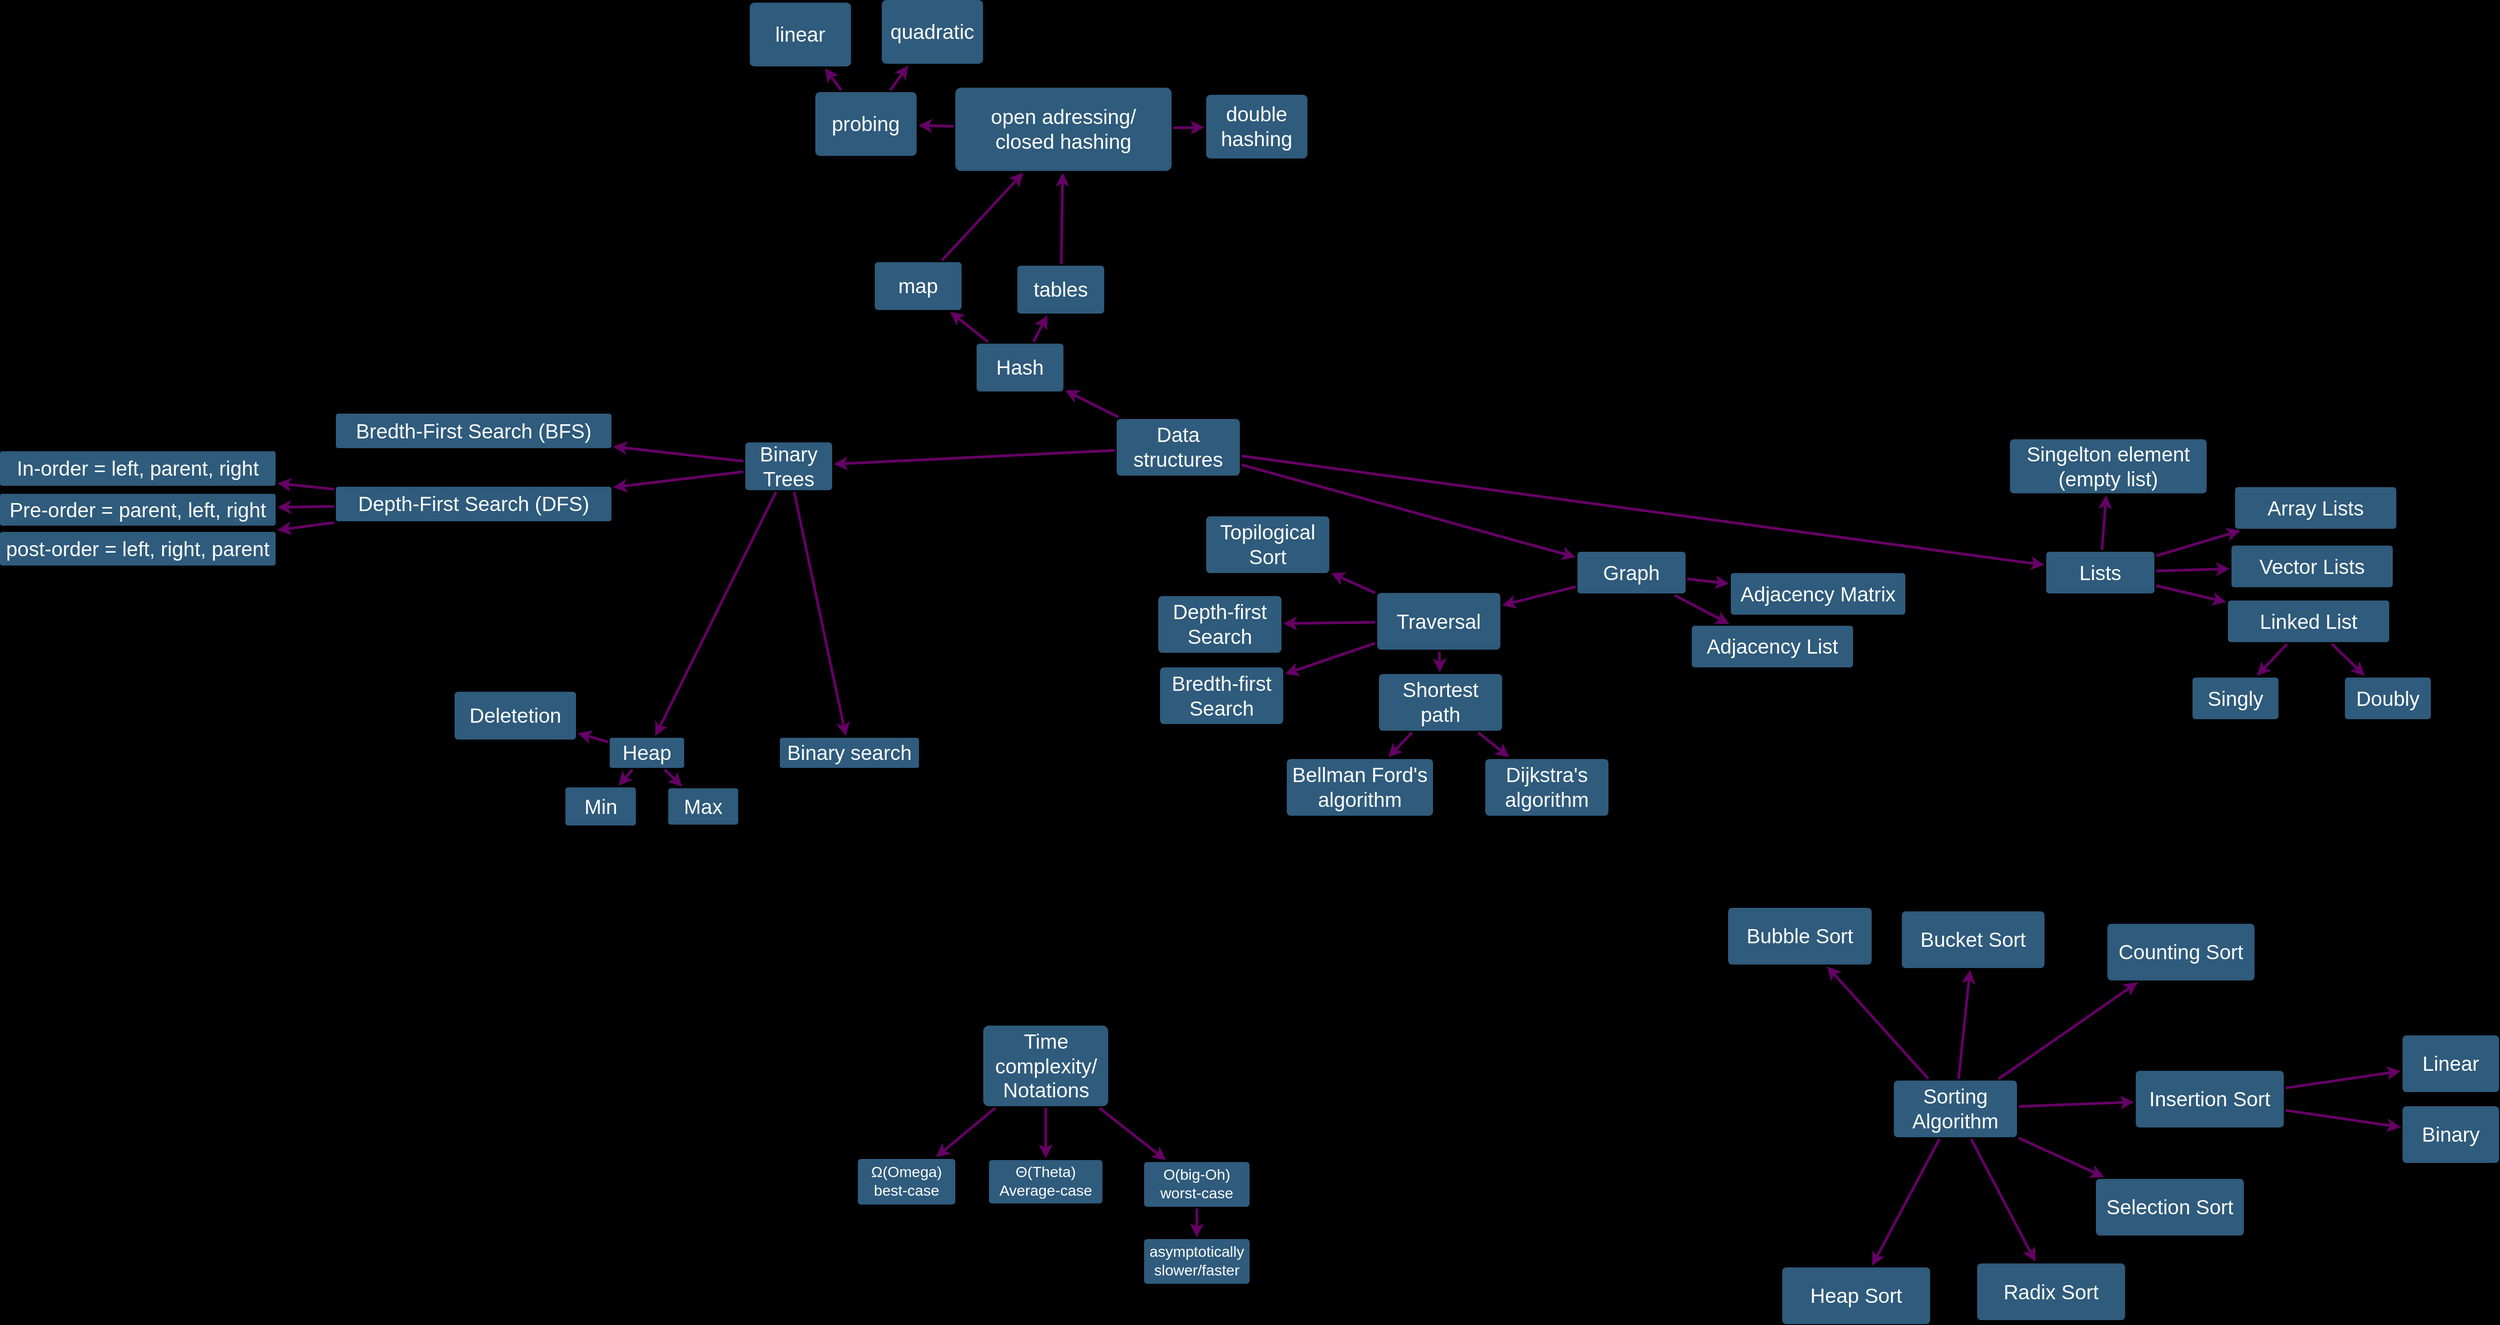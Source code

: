 <mxfile version="13.3.7" type="device"><diagram id="6a731a19-8d31-9384-78a2-239565b7b9f0" name="Page-1"><mxGraphModel dx="1883" dy="1983" grid="0" gridSize="10" guides="1" tooltips="1" connect="1" arrows="1" fold="1" page="0" pageScale="1" pageWidth="1169" pageHeight="827" background="#000000" math="0" shadow="0"><root><mxCell id="0"/><mxCell id="1" parent="0"/><mxCell id="1749" value="Binary Trees" style="rounded=1;whiteSpace=wrap;html=1;shadow=0;labelBackgroundColor=none;strokeColor=none;strokeWidth=3;fillColor=#2F5B7C;fontFamily=Helvetica;fontSize=23;fontColor=#FFFFFF;align=center;fontStyle=0;spacing=5;arcSize=7;perimeterSpacing=2;glass=0;" parent="1" vertex="1"><mxGeometry x="777" y="-366.5" width="98" height="54" as="geometry"/></mxCell><mxCell id="1746" value="" style="edgeStyle=none;rounded=0;jumpStyle=none;html=1;shadow=0;labelBackgroundColor=none;startArrow=none;startFill=0;endArrow=classic;endFill=1;jettySize=auto;orthogonalLoop=1;strokeWidth=3;fontFamily=Helvetica;fontSize=16;fontColor=#23445D;spacing=5;fillColor=#e3c800;strokeColor=#660066;" parent="1" source="1749" target="T0vurwcoZlo6JB8hRkQS-1782" edge="1"><mxGeometry relative="1" as="geometry"><mxPoint x="857.308" y="78.66" as="targetPoint"/><mxPoint x="781" y="-135.0" as="sourcePoint"/></mxGeometry></mxCell><mxCell id="T0vurwcoZlo6JB8hRkQS-1781" value="In-order = left, parent, right" style="rounded=1;whiteSpace=wrap;html=1;shadow=0;labelBackgroundColor=none;strokeColor=none;strokeWidth=3;fillColor=#2F5B7C;fontFamily=Helvetica;fontSize=23;fontColor=#FFFFFF;align=center;fontStyle=0;spacing=5;arcSize=7;perimeterSpacing=2;horizontal=1;" parent="1" vertex="1"><mxGeometry x="-64" y="-356.5" width="311" height="39" as="geometry"/></mxCell><mxCell id="T0vurwcoZlo6JB8hRkQS-1782" value="Heap" style="rounded=1;whiteSpace=wrap;html=1;shadow=0;labelBackgroundColor=none;strokeColor=none;strokeWidth=3;fillColor=#2F5B7C;fontFamily=Helvetica;fontSize=23;fontColor=#FFFFFF;align=center;fontStyle=0;spacing=5;arcSize=7;perimeterSpacing=2;horizontal=1;verticalAlign=middle;" parent="1" vertex="1"><mxGeometry x="624" y="-33" width="84" height="34" as="geometry"/></mxCell><mxCell id="T0vurwcoZlo6JB8hRkQS-1786" value="" style="edgeStyle=none;rounded=0;jumpStyle=none;html=1;shadow=0;labelBackgroundColor=none;startArrow=none;startFill=0;endArrow=classic;endFill=1;jettySize=auto;orthogonalLoop=1;strokeWidth=3;fontFamily=Helvetica;fontSize=16;fontColor=#23445D;spacing=5;fillColor=#e3c800;strokeColor=#660066;" parent="1" source="T0vurwcoZlo6JB8hRkQS-1782" target="T0vurwcoZlo6JB8hRkQS-1794" edge="1"><mxGeometry relative="1" as="geometry"><mxPoint x="875" y="129" as="sourcePoint"/><mxPoint x="836.63" y="171.0" as="targetPoint"/></mxGeometry></mxCell><mxCell id="T0vurwcoZlo6JB8hRkQS-1787" value="" style="edgeStyle=none;rounded=0;jumpStyle=none;html=1;shadow=0;labelBackgroundColor=none;startArrow=none;startFill=0;endArrow=classic;endFill=1;jettySize=auto;orthogonalLoop=1;strokeWidth=3;fontFamily=Helvetica;fontSize=16;fontColor=#23445D;spacing=5;fillColor=#e3c800;strokeColor=#660066;" parent="1" source="T0vurwcoZlo6JB8hRkQS-1782" target="T0vurwcoZlo6JB8hRkQS-1795" edge="1"><mxGeometry relative="1" as="geometry"><mxPoint x="885" y="139" as="sourcePoint"/><mxPoint x="902.027" y="171.0" as="targetPoint"/></mxGeometry></mxCell><mxCell id="T0vurwcoZlo6JB8hRkQS-1788" value="" style="edgeStyle=none;rounded=0;jumpStyle=none;html=1;shadow=0;labelBackgroundColor=none;startArrow=none;startFill=0;endArrow=classic;endFill=1;jettySize=auto;orthogonalLoop=1;strokeWidth=3;fontFamily=Helvetica;fontSize=16;fontColor=#23445D;spacing=5;fillColor=#e3c800;strokeColor=#660066;" parent="1" source="MLpekXMabOUfRqQ1HyhQ-1751" target="T0vurwcoZlo6JB8hRkQS-1781" edge="1"><mxGeometry relative="1" as="geometry"><mxPoint x="369" y="-398.332" as="sourcePoint"/><mxPoint x="635" y="-115.5" as="targetPoint"/></mxGeometry></mxCell><mxCell id="T0vurwcoZlo6JB8hRkQS-1789" value="Pre-order = parent, left, right" style="rounded=1;whiteSpace=wrap;html=1;shadow=0;labelBackgroundColor=none;strokeColor=none;strokeWidth=3;fillColor=#2F5B7C;fontFamily=Helvetica;fontSize=23;fontColor=#FFFFFF;align=center;fontStyle=0;spacing=5;arcSize=7;perimeterSpacing=2;horizontal=1;" parent="1" vertex="1"><mxGeometry x="-64" y="-308.5" width="311" height="36" as="geometry"/></mxCell><mxCell id="T0vurwcoZlo6JB8hRkQS-1791" value="post-order = left, right, parent" style="rounded=1;whiteSpace=wrap;html=1;shadow=0;labelBackgroundColor=none;strokeColor=none;strokeWidth=3;fillColor=#2F5B7C;fontFamily=Helvetica;fontSize=23;fontColor=#FFFFFF;align=center;fontStyle=0;spacing=5;arcSize=7;perimeterSpacing=2;horizontal=1;" parent="1" vertex="1"><mxGeometry x="-64" y="-265.5" width="311" height="38" as="geometry"/></mxCell><mxCell id="T0vurwcoZlo6JB8hRkQS-1793" value="" style="edgeStyle=none;rounded=0;jumpStyle=none;html=1;shadow=0;labelBackgroundColor=none;startArrow=none;startFill=0;endArrow=classic;endFill=1;jettySize=auto;orthogonalLoop=1;strokeWidth=3;fontFamily=Helvetica;fontSize=16;fontColor=#23445D;spacing=5;fillColor=#e3c800;strokeColor=#660066;" parent="1" source="MLpekXMabOUfRqQ1HyhQ-1751" target="T0vurwcoZlo6JB8hRkQS-1789" edge="1"><mxGeometry relative="1" as="geometry"><mxPoint x="369" y="-393.536" as="sourcePoint"/><mxPoint x="527" y="-206.935" as="targetPoint"/></mxGeometry></mxCell><mxCell id="T0vurwcoZlo6JB8hRkQS-1794" value="Min" style="rounded=1;whiteSpace=wrap;html=1;shadow=0;labelBackgroundColor=none;strokeColor=none;strokeWidth=3;fillColor=#2F5B7C;fontFamily=Helvetica;fontSize=23;fontColor=#FFFFFF;align=center;fontStyle=0;spacing=5;arcSize=7;perimeterSpacing=2;horizontal=1;verticalAlign=middle;" parent="1" vertex="1"><mxGeometry x="574" y="23" width="79.5" height="43" as="geometry"/></mxCell><mxCell id="T0vurwcoZlo6JB8hRkQS-1795" value="Max" style="rounded=1;whiteSpace=wrap;html=1;shadow=0;labelBackgroundColor=none;strokeColor=none;strokeWidth=3;fillColor=#2F5B7C;fontFamily=Helvetica;fontSize=23;fontColor=#FFFFFF;align=center;fontStyle=0;spacing=5;arcSize=7;perimeterSpacing=2;horizontal=1;verticalAlign=middle;" parent="1" vertex="1"><mxGeometry x="690" y="24" width="79" height="41" as="geometry"/></mxCell><mxCell id="T0vurwcoZlo6JB8hRkQS-1797" value="" style="edgeStyle=none;rounded=0;jumpStyle=none;html=1;shadow=0;labelBackgroundColor=none;startArrow=none;startFill=0;endArrow=classic;endFill=1;jettySize=auto;orthogonalLoop=1;strokeWidth=3;fontFamily=Helvetica;fontSize=16;fontColor=#23445D;spacing=5;fillColor=#e3c800;strokeColor=#660066;" parent="1" source="MLpekXMabOUfRqQ1HyhQ-1751" target="T0vurwcoZlo6JB8hRkQS-1791" edge="1"><mxGeometry relative="1" as="geometry"><mxPoint x="369" y="-388.998" as="sourcePoint"/><mxPoint x="581" y="-193.165" as="targetPoint"/></mxGeometry></mxCell><mxCell id="T0vurwcoZlo6JB8hRkQS-1798" value="Graph" style="rounded=1;whiteSpace=wrap;html=1;shadow=0;labelBackgroundColor=none;strokeColor=none;strokeWidth=3;fillColor=#2F5B7C;fontFamily=Helvetica;fontSize=23;fontColor=#FFFFFF;align=center;fontStyle=0;spacing=5;arcSize=7;perimeterSpacing=2;" parent="1" vertex="1"><mxGeometry x="1716" y="-243" width="122" height="47" as="geometry"/></mxCell><mxCell id="T0vurwcoZlo6JB8hRkQS-1799" value="Data structures" style="rounded=1;whiteSpace=wrap;html=1;shadow=0;labelBackgroundColor=none;strokeColor=none;strokeWidth=3;fillColor=#2F5B7C;fontFamily=Helvetica;fontSize=23;fontColor=#FFFFFF;align=center;fontStyle=0;spacing=5;arcSize=7;perimeterSpacing=2;" parent="1" vertex="1"><mxGeometry x="1196" y="-393" width="139" height="64" as="geometry"/></mxCell><mxCell id="cFTijlWa25xeLsZB_8mZ-1750" value="" style="edgeStyle=none;rounded=0;jumpStyle=none;html=1;shadow=0;labelBackgroundColor=none;startArrow=none;startFill=0;endArrow=classic;endFill=1;jettySize=auto;orthogonalLoop=1;strokeWidth=3;fontFamily=Helvetica;fontSize=16;fontColor=#23445D;spacing=5;fillColor=#e3c800;strokeColor=#660066;" parent="1" source="T0vurwcoZlo6JB8hRkQS-1799" target="1749" edge="1"><mxGeometry relative="1" as="geometry"><mxPoint x="233" y="190.688" as="sourcePoint"/><mxPoint x="348" y="169.692" as="targetPoint"/></mxGeometry></mxCell><mxCell id="cFTijlWa25xeLsZB_8mZ-1751" value="" style="edgeStyle=none;rounded=0;jumpStyle=none;html=1;shadow=0;labelBackgroundColor=none;startArrow=none;startFill=0;endArrow=classic;endFill=1;jettySize=auto;orthogonalLoop=1;strokeWidth=3;fontFamily=Helvetica;fontSize=16;fontColor=#23445D;spacing=5;fillColor=#e3c800;strokeColor=#660066;" parent="1" source="T0vurwcoZlo6JB8hRkQS-1799" target="T0vurwcoZlo6JB8hRkQS-1798" edge="1"><mxGeometry relative="1" as="geometry"><mxPoint x="243" y="200.688" as="sourcePoint"/><mxPoint x="358" y="179.692" as="targetPoint"/></mxGeometry></mxCell><mxCell id="cFTijlWa25xeLsZB_8mZ-1752" value="Lists" style="rounded=1;whiteSpace=wrap;html=1;shadow=0;labelBackgroundColor=none;strokeColor=none;strokeWidth=3;fillColor=#2F5B7C;fontFamily=Helvetica;fontSize=23;fontColor=#FFFFFF;align=center;fontStyle=0;spacing=5;arcSize=7;perimeterSpacing=2;" parent="1" vertex="1"><mxGeometry x="2245" y="-243" width="122" height="47" as="geometry"/></mxCell><mxCell id="cFTijlWa25xeLsZB_8mZ-1754" value="" style="edgeStyle=none;rounded=0;jumpStyle=none;html=1;shadow=0;labelBackgroundColor=none;startArrow=none;startFill=0;endArrow=classic;endFill=1;jettySize=auto;orthogonalLoop=1;strokeWidth=3;fontFamily=Helvetica;fontSize=16;fontColor=#23445D;spacing=5;fillColor=#e3c800;strokeColor=#660066;" parent="1" source="T0vurwcoZlo6JB8hRkQS-1799" target="cFTijlWa25xeLsZB_8mZ-1752" edge="1"><mxGeometry relative="1" as="geometry"><mxPoint x="1440" y="-12" as="sourcePoint"/><mxPoint x="1783" y="-62" as="targetPoint"/></mxGeometry></mxCell><mxCell id="cFTijlWa25xeLsZB_8mZ-1756" value="" style="edgeStyle=none;rounded=0;jumpStyle=none;html=1;shadow=0;labelBackgroundColor=none;startArrow=none;startFill=0;endArrow=classic;endFill=1;jettySize=auto;orthogonalLoop=1;strokeWidth=3;fontFamily=Helvetica;fontSize=16;fontColor=#23445D;spacing=5;fillColor=#e3c800;strokeColor=#660066;" parent="1" source="cFTijlWa25xeLsZB_8mZ-1752" target="cFTijlWa25xeLsZB_8mZ-1782" edge="1"><mxGeometry relative="1" as="geometry"><mxPoint x="1475.0" y="-341.22" as="sourcePoint"/><mxPoint x="2205.704" y="-120.0" as="targetPoint"/></mxGeometry></mxCell><mxCell id="cFTijlWa25xeLsZB_8mZ-1758" value="Sorting Algorithm" style="rounded=1;whiteSpace=wrap;html=1;shadow=0;labelBackgroundColor=none;strokeColor=none;strokeWidth=3;fillColor=#2F5B7C;fontFamily=Helvetica;fontSize=23;fontColor=#FFFFFF;align=center;fontStyle=0;spacing=5;arcSize=7;perimeterSpacing=2;" parent="1" vertex="1"><mxGeometry x="2073" y="354" width="139" height="64" as="geometry"/></mxCell><mxCell id="cFTijlWa25xeLsZB_8mZ-1760" value="Traversal" style="rounded=1;whiteSpace=wrap;html=1;shadow=0;labelBackgroundColor=none;strokeColor=none;strokeWidth=3;fillColor=#2F5B7C;fontFamily=Helvetica;fontSize=23;fontColor=#FFFFFF;align=center;fontStyle=0;spacing=5;arcSize=7;perimeterSpacing=2;" parent="1" vertex="1"><mxGeometry x="1490" y="-196.5" width="139" height="64" as="geometry"/></mxCell><mxCell id="cFTijlWa25xeLsZB_8mZ-1761" value="" style="edgeStyle=none;rounded=0;jumpStyle=none;html=1;shadow=0;labelBackgroundColor=none;startArrow=none;startFill=0;endArrow=classic;endFill=1;jettySize=auto;orthogonalLoop=1;strokeWidth=3;fontFamily=Helvetica;fontSize=16;fontColor=#23445D;spacing=5;fillColor=#e3c800;strokeColor=#660066;" parent="1" source="T0vurwcoZlo6JB8hRkQS-1798" target="cFTijlWa25xeLsZB_8mZ-1760" edge="1"><mxGeometry relative="1" as="geometry"><mxPoint x="-159" y="-341.606" as="sourcePoint"/><mxPoint x="-293" y="-288.394" as="targetPoint"/></mxGeometry></mxCell><mxCell id="cFTijlWa25xeLsZB_8mZ-1762" value="Binary search" style="rounded=1;whiteSpace=wrap;html=1;shadow=0;labelBackgroundColor=none;strokeColor=none;strokeWidth=3;fillColor=#2F5B7C;fontFamily=Helvetica;fontSize=23;fontColor=#FFFFFF;align=center;fontStyle=0;spacing=5;arcSize=7;perimeterSpacing=2;horizontal=1;verticalAlign=middle;" parent="1" vertex="1"><mxGeometry x="816" y="-33" width="157" height="34" as="geometry"/></mxCell><mxCell id="cFTijlWa25xeLsZB_8mZ-1763" value="" style="edgeStyle=none;rounded=0;jumpStyle=none;html=1;shadow=0;labelBackgroundColor=none;startArrow=none;startFill=0;endArrow=classic;endFill=1;jettySize=auto;orthogonalLoop=1;strokeWidth=3;fontFamily=Helvetica;fontSize=16;fontColor=#23445D;spacing=5;fillColor=#e3c800;strokeColor=#660066;" parent="1" source="1749" target="cFTijlWa25xeLsZB_8mZ-1762" edge="1"><mxGeometry relative="1" as="geometry"><mxPoint x="699.278" y="-25" as="targetPoint"/><mxPoint x="825.47" y="-128" as="sourcePoint"/></mxGeometry></mxCell><mxCell id="cFTijlWa25xeLsZB_8mZ-1766" value="Time complexity/ Notations" style="rounded=1;whiteSpace=wrap;html=1;shadow=0;labelBackgroundColor=none;strokeColor=none;strokeWidth=3;fillColor=#2F5B7C;fontFamily=Helvetica;fontSize=23;fontColor=#FFFFFF;align=center;fontStyle=0;spacing=5;arcSize=7;perimeterSpacing=2;glass=0;" parent="1" vertex="1"><mxGeometry x="1045.5" y="292" width="141" height="91" as="geometry"/></mxCell><mxCell id="cFTijlWa25xeLsZB_8mZ-1767" value="&lt;font style=&quot;font-size: 17px&quot;&gt;Ω(Omega) best-case&lt;/font&gt;" style="rounded=1;whiteSpace=wrap;html=1;shadow=0;labelBackgroundColor=none;strokeColor=none;strokeWidth=3;fillColor=#2F5B7C;fontFamily=Helvetica;fontSize=17;fontColor=#FFFFFF;align=center;fontStyle=0;spacing=5;arcSize=7;perimeterSpacing=2;glass=0;" parent="1" vertex="1"><mxGeometry x="904" y="442.5" width="110" height="51.5" as="geometry"/></mxCell><mxCell id="cFTijlWa25xeLsZB_8mZ-1770" value="&lt;font style=&quot;font-size: 17px&quot;&gt;Θ(Theta) Average-case&lt;/font&gt;" style="rounded=1;whiteSpace=wrap;html=1;shadow=0;labelBackgroundColor=none;strokeColor=none;strokeWidth=3;fillColor=#2F5B7C;fontFamily=Helvetica;fontSize=17;fontColor=#FFFFFF;align=center;fontStyle=0;spacing=5;arcSize=7;perimeterSpacing=2;glass=0;" parent="1" vertex="1"><mxGeometry x="1052" y="443.75" width="128" height="49" as="geometry"/></mxCell><mxCell id="cFTijlWa25xeLsZB_8mZ-1771" value="&lt;font style=&quot;font-size: 17px&quot;&gt;O(big-Oh) worst-case&lt;/font&gt;" style="rounded=1;whiteSpace=wrap;html=1;shadow=0;labelBackgroundColor=none;strokeColor=none;strokeWidth=3;fillColor=#2F5B7C;fontFamily=Helvetica;fontSize=17;fontColor=#FFFFFF;align=center;fontStyle=0;spacing=5;arcSize=7;perimeterSpacing=2;glass=0;" parent="1" vertex="1"><mxGeometry x="1227" y="446" width="119" height="50.5" as="geometry"/></mxCell><mxCell id="cFTijlWa25xeLsZB_8mZ-1772" value="" style="edgeStyle=none;rounded=0;jumpStyle=none;html=1;shadow=0;labelBackgroundColor=none;startArrow=none;startFill=0;endArrow=classic;endFill=1;jettySize=auto;orthogonalLoop=1;strokeWidth=3;fontFamily=Helvetica;fontSize=16;fontColor=#23445D;spacing=5;fillColor=#e3c800;strokeColor=#660066;" parent="1" source="cFTijlWa25xeLsZB_8mZ-1766" target="cFTijlWa25xeLsZB_8mZ-1767" edge="1"><mxGeometry relative="1" as="geometry"><mxPoint x="1361.278" y="660.0" as="targetPoint"/><mxPoint x="1487.47" y="557" as="sourcePoint"/></mxGeometry></mxCell><mxCell id="cFTijlWa25xeLsZB_8mZ-1773" value="" style="edgeStyle=none;rounded=0;jumpStyle=none;html=1;shadow=0;labelBackgroundColor=none;startArrow=none;startFill=0;endArrow=classic;endFill=1;jettySize=auto;orthogonalLoop=1;strokeWidth=3;fontFamily=Helvetica;fontSize=16;fontColor=#23445D;spacing=5;fillColor=#e3c800;strokeColor=#660066;" parent="1" source="cFTijlWa25xeLsZB_8mZ-1766" target="cFTijlWa25xeLsZB_8mZ-1770" edge="1"><mxGeometry relative="1" as="geometry"><mxPoint x="1371.278" y="670.0" as="targetPoint"/><mxPoint x="1497.47" y="567" as="sourcePoint"/></mxGeometry></mxCell><mxCell id="cFTijlWa25xeLsZB_8mZ-1774" value="" style="edgeStyle=none;rounded=0;jumpStyle=none;html=1;shadow=0;labelBackgroundColor=none;startArrow=none;startFill=0;endArrow=classic;endFill=1;jettySize=auto;orthogonalLoop=1;strokeWidth=3;fontFamily=Helvetica;fontSize=16;fontColor=#23445D;spacing=5;fillColor=#e3c800;strokeColor=#660066;" parent="1" source="cFTijlWa25xeLsZB_8mZ-1766" target="cFTijlWa25xeLsZB_8mZ-1771" edge="1"><mxGeometry relative="1" as="geometry"><mxPoint x="1381.278" y="680.0" as="targetPoint"/><mxPoint x="1507.47" y="577" as="sourcePoint"/></mxGeometry></mxCell><mxCell id="cFTijlWa25xeLsZB_8mZ-1775" value="Bubble Sort" style="rounded=1;whiteSpace=wrap;html=1;shadow=0;labelBackgroundColor=none;strokeColor=none;strokeWidth=3;fillColor=#2F5B7C;fontFamily=Helvetica;fontSize=23;fontColor=#FFFFFF;align=center;fontStyle=0;spacing=5;arcSize=7;perimeterSpacing=2;" parent="1" vertex="1"><mxGeometry x="1886" y="159" width="162" height="64" as="geometry"/></mxCell><mxCell id="cFTijlWa25xeLsZB_8mZ-1776" value="Vector Lists&lt;span style=&quot;color: rgba(0 , 0 , 0 , 0) ; font-family: monospace ; font-size: 0px&quot;&gt;%3CmxGraphModel%3E%3Croot%3E%3CmxCell%20id%3D%220%22%2F%3E%3CmxCell%20id%3D%221%22%20parent%3D%220%22%2F%3E%3CmxCell%20id%3D%222%22%20value%3D%22Array%20Lists%22%20style%3D%22rounded%3D1%3BwhiteSpace%3Dwrap%3Bhtml%3D1%3Bshadow%3D0%3BlabelBackgroundColor%3Dnone%3BstrokeColor%3Dnone%3BstrokeWidth%3D3%3BfillColor%3D%232F5B7C%3BfontFamily%3DHelvetica%3BfontSize%3D23%3BfontColor%3D%23FFFFFF%3Balign%3Dcenter%3BfontStyle%3D0%3Bspacing%3D5%3BarcSize%3D7%3BperimeterSpacing%3D2%3B%22%20vertex%3D%221%22%20parent%3D%221%22%3E%3CmxGeometry%20x%3D%222005%22%20y%3D%22-123%22%20width%3D%22182%22%20height%3D%2247%22%20as%3D%22geometry%22%2F%3E%3C%2FmxCell%3E%3C%2Froot%3E%3C%2FmxGraphModel%3E&lt;/span&gt;" style="rounded=1;whiteSpace=wrap;html=1;shadow=0;labelBackgroundColor=none;strokeColor=none;strokeWidth=3;fillColor=#2F5B7C;fontFamily=Helvetica;fontSize=23;fontColor=#FFFFFF;align=center;fontStyle=0;spacing=5;arcSize=7;perimeterSpacing=2;" parent="1" vertex="1"><mxGeometry x="2454" y="-250" width="182" height="47" as="geometry"/></mxCell><mxCell id="cFTijlWa25xeLsZB_8mZ-1777" value="Linked List" style="rounded=1;whiteSpace=wrap;html=1;shadow=0;labelBackgroundColor=none;strokeColor=none;strokeWidth=3;fillColor=#2F5B7C;fontFamily=Helvetica;fontSize=23;fontColor=#FFFFFF;align=center;fontStyle=0;spacing=5;arcSize=7;perimeterSpacing=2;" parent="1" vertex="1"><mxGeometry x="2450" y="-188" width="182" height="47" as="geometry"/></mxCell><mxCell id="cFTijlWa25xeLsZB_8mZ-1778" value="" style="edgeStyle=none;rounded=0;jumpStyle=none;html=1;shadow=0;labelBackgroundColor=none;startArrow=none;startFill=0;endArrow=classic;endFill=1;jettySize=auto;orthogonalLoop=1;strokeWidth=3;fontFamily=Helvetica;fontSize=16;fontColor=#23445D;spacing=5;fillColor=#e3c800;strokeColor=#660066;" parent="1" source="cFTijlWa25xeLsZB_8mZ-1752" target="cFTijlWa25xeLsZB_8mZ-1776" edge="1"><mxGeometry relative="1" as="geometry"><mxPoint x="2290.296" y="-184.0" as="sourcePoint"/><mxPoint x="2215.704" y="-110.0" as="targetPoint"/></mxGeometry></mxCell><mxCell id="cFTijlWa25xeLsZB_8mZ-1779" value="" style="edgeStyle=none;rounded=0;jumpStyle=none;html=1;shadow=0;labelBackgroundColor=none;startArrow=none;startFill=0;endArrow=classic;endFill=1;jettySize=auto;orthogonalLoop=1;strokeWidth=3;fontFamily=Helvetica;fontSize=16;fontColor=#23445D;spacing=5;fillColor=#e3c800;strokeColor=#660066;" parent="1" source="cFTijlWa25xeLsZB_8mZ-1752" target="cFTijlWa25xeLsZB_8mZ-1777" edge="1"><mxGeometry relative="1" as="geometry"><mxPoint x="2335.992" y="-184.0" as="sourcePoint"/><mxPoint x="2394.008" y="-110.0" as="targetPoint"/></mxGeometry></mxCell><mxCell id="cFTijlWa25xeLsZB_8mZ-1780" value="Adjacency List" style="rounded=1;whiteSpace=wrap;html=1;shadow=0;labelBackgroundColor=none;strokeColor=none;strokeWidth=3;fillColor=#2F5B7C;fontFamily=Helvetica;fontSize=23;fontColor=#FFFFFF;align=center;fontStyle=0;spacing=5;arcSize=7;perimeterSpacing=2;" parent="1" vertex="1"><mxGeometry x="1845" y="-159.5" width="182" height="47" as="geometry"/></mxCell><mxCell id="cFTijlWa25xeLsZB_8mZ-1782" value="Array Lists" style="rounded=1;whiteSpace=wrap;html=1;shadow=0;labelBackgroundColor=none;strokeColor=none;strokeWidth=3;fillColor=#2F5B7C;fontFamily=Helvetica;fontSize=23;fontColor=#FFFFFF;align=center;fontStyle=0;spacing=5;arcSize=7;perimeterSpacing=2;" parent="1" vertex="1"><mxGeometry x="2458" y="-316" width="182" height="47" as="geometry"/></mxCell><mxCell id="cFTijlWa25xeLsZB_8mZ-1783" value="" style="edgeStyle=none;rounded=0;jumpStyle=none;html=1;shadow=0;labelBackgroundColor=none;startArrow=none;startFill=0;endArrow=classic;endFill=1;jettySize=auto;orthogonalLoop=1;strokeWidth=3;fontFamily=Helvetica;fontSize=16;fontColor=#23445D;spacing=5;fillColor=#e3c800;strokeColor=#660066;" parent="1" source="T0vurwcoZlo6JB8hRkQS-1798" target="cFTijlWa25xeLsZB_8mZ-1780" edge="1"><mxGeometry relative="1" as="geometry"><mxPoint x="1765.635" y="-184.0" as="sourcePoint"/><mxPoint x="1675.986" y="-77" as="targetPoint"/></mxGeometry></mxCell><mxCell id="cFTijlWa25xeLsZB_8mZ-1784" value="Adjacency Matrix" style="rounded=1;whiteSpace=wrap;html=1;shadow=0;labelBackgroundColor=none;strokeColor=none;strokeWidth=3;fillColor=#2F5B7C;fontFamily=Helvetica;fontSize=23;fontColor=#FFFFFF;align=center;fontStyle=0;spacing=5;arcSize=7;perimeterSpacing=2;" parent="1" vertex="1"><mxGeometry x="1889" y="-219" width="197" height="47" as="geometry"/></mxCell><mxCell id="cFTijlWa25xeLsZB_8mZ-1785" value="" style="edgeStyle=none;rounded=0;jumpStyle=none;html=1;shadow=0;labelBackgroundColor=none;startArrow=none;startFill=0;endArrow=classic;endFill=1;jettySize=auto;orthogonalLoop=1;strokeWidth=3;fontFamily=Helvetica;fontSize=16;fontColor=#23445D;spacing=5;fillColor=#e3c800;strokeColor=#660066;" parent="1" source="T0vurwcoZlo6JB8hRkQS-1798" target="cFTijlWa25xeLsZB_8mZ-1784" edge="1"><mxGeometry relative="1" as="geometry"><mxPoint x="1755.635" y="-194.0" as="sourcePoint"/><mxPoint x="1665.986" y="-87" as="targetPoint"/></mxGeometry></mxCell><mxCell id="cFTijlWa25xeLsZB_8mZ-1786" value="Singly" style="rounded=1;whiteSpace=wrap;html=1;shadow=0;labelBackgroundColor=none;strokeColor=none;strokeWidth=3;fillColor=#2F5B7C;fontFamily=Helvetica;fontSize=23;fontColor=#FFFFFF;align=center;fontStyle=0;spacing=5;arcSize=7;perimeterSpacing=2;" parent="1" vertex="1"><mxGeometry x="2410" y="-101" width="97" height="47" as="geometry"/></mxCell><mxCell id="cFTijlWa25xeLsZB_8mZ-1788" value="" style="edgeStyle=none;rounded=0;jumpStyle=none;html=1;shadow=0;labelBackgroundColor=none;startArrow=none;startFill=0;endArrow=classic;endFill=1;jettySize=auto;orthogonalLoop=1;strokeWidth=3;fontFamily=Helvetica;fontSize=16;fontColor=#23445D;spacing=5;fillColor=#e3c800;strokeColor=#660066;" parent="1" source="cFTijlWa25xeLsZB_8mZ-1777" target="cFTijlWa25xeLsZB_8mZ-1786" edge="1"><mxGeometry relative="1" as="geometry"><mxPoint x="2379" y="-194.755" as="sourcePoint"/><mxPoint x="2458" y="-176.266" as="targetPoint"/></mxGeometry></mxCell><mxCell id="cFTijlWa25xeLsZB_8mZ-1789" value="Doubly" style="rounded=1;whiteSpace=wrap;html=1;shadow=0;labelBackgroundColor=none;strokeColor=none;strokeWidth=3;fillColor=#2F5B7C;fontFamily=Helvetica;fontSize=23;fontColor=#FFFFFF;align=center;fontStyle=0;spacing=5;arcSize=7;perimeterSpacing=2;" parent="1" vertex="1"><mxGeometry x="2582" y="-101" width="97" height="47" as="geometry"/></mxCell><mxCell id="cFTijlWa25xeLsZB_8mZ-1790" value="" style="edgeStyle=none;rounded=0;jumpStyle=none;html=1;shadow=0;labelBackgroundColor=none;startArrow=none;startFill=0;endArrow=classic;endFill=1;jettySize=auto;orthogonalLoop=1;strokeWidth=3;fontFamily=Helvetica;fontSize=16;fontColor=#23445D;spacing=5;fillColor=#e3c800;strokeColor=#660066;" parent="1" source="cFTijlWa25xeLsZB_8mZ-1777" target="cFTijlWa25xeLsZB_8mZ-1789" edge="1"><mxGeometry relative="1" as="geometry"><mxPoint x="2691.819" y="-131.5" as="sourcePoint"/><mxPoint x="2633" y="-168.766" as="targetPoint"/></mxGeometry></mxCell><mxCell id="cFTijlWa25xeLsZB_8mZ-1791" value="Bucket Sort" style="rounded=1;whiteSpace=wrap;html=1;shadow=0;labelBackgroundColor=none;strokeColor=none;strokeWidth=3;fillColor=#2F5B7C;fontFamily=Helvetica;fontSize=23;fontColor=#FFFFFF;align=center;fontStyle=0;spacing=5;arcSize=7;perimeterSpacing=2;" parent="1" vertex="1"><mxGeometry x="2082" y="163" width="161" height="64" as="geometry"/></mxCell><mxCell id="cFTijlWa25xeLsZB_8mZ-1792" value="" style="edgeStyle=none;rounded=0;jumpStyle=none;html=1;shadow=0;labelBackgroundColor=none;startArrow=none;startFill=0;endArrow=classic;endFill=1;jettySize=auto;orthogonalLoop=1;strokeWidth=3;fontFamily=Helvetica;fontSize=16;fontColor=#23445D;spacing=5;fillColor=#e3c800;strokeColor=#660066;" parent="1" source="cFTijlWa25xeLsZB_8mZ-1758" target="cFTijlWa25xeLsZB_8mZ-1775" edge="1"><mxGeometry relative="1" as="geometry"><mxPoint x="2153.876" y="321" as="sourcePoint"/><mxPoint x="2189" y="501" as="targetPoint"/></mxGeometry></mxCell><mxCell id="cFTijlWa25xeLsZB_8mZ-1793" value="" style="edgeStyle=none;rounded=0;jumpStyle=none;html=1;shadow=0;labelBackgroundColor=none;startArrow=none;startFill=0;endArrow=classic;endFill=1;jettySize=auto;orthogonalLoop=1;strokeWidth=3;fontFamily=Helvetica;fontSize=16;fontColor=#23445D;spacing=5;fillColor=#e3c800;strokeColor=#660066;" parent="1" source="cFTijlWa25xeLsZB_8mZ-1758" target="cFTijlWa25xeLsZB_8mZ-1791" edge="1"><mxGeometry relative="1" as="geometry"><mxPoint x="2163.876" y="331" as="sourcePoint"/><mxPoint x="2163.124" y="372.0" as="targetPoint"/></mxGeometry></mxCell><mxCell id="cFTijlWa25xeLsZB_8mZ-1794" value="Insertion Sort" style="rounded=1;whiteSpace=wrap;html=1;shadow=0;labelBackgroundColor=none;strokeColor=none;strokeWidth=3;fillColor=#2F5B7C;fontFamily=Helvetica;fontSize=23;fontColor=#FFFFFF;align=center;fontStyle=0;spacing=5;arcSize=7;perimeterSpacing=2;" parent="1" vertex="1"><mxGeometry x="2346" y="343" width="167" height="64" as="geometry"/></mxCell><mxCell id="cFTijlWa25xeLsZB_8mZ-1796" value="" style="edgeStyle=none;rounded=0;jumpStyle=none;html=1;shadow=0;labelBackgroundColor=none;startArrow=none;startFill=0;endArrow=classic;endFill=1;jettySize=auto;orthogonalLoop=1;strokeWidth=3;fontFamily=Helvetica;fontSize=16;fontColor=#23445D;spacing=5;fillColor=#e3c800;strokeColor=#660066;" parent="1" source="cFTijlWa25xeLsZB_8mZ-1758" target="cFTijlWa25xeLsZB_8mZ-1794" edge="1"><mxGeometry relative="1" as="geometry"><mxPoint x="2214" y="608" as="sourcePoint"/><mxPoint x="2189" y="723" as="targetPoint"/></mxGeometry></mxCell><mxCell id="cFTijlWa25xeLsZB_8mZ-1797" value="" style="edgeStyle=none;rounded=0;jumpStyle=none;html=1;shadow=0;labelBackgroundColor=none;startArrow=none;startFill=0;endArrow=classic;endFill=1;jettySize=auto;orthogonalLoop=1;strokeWidth=3;fontFamily=Helvetica;fontSize=16;fontColor=#23445D;spacing=5;fillColor=#e3c800;strokeColor=#660066;" parent="1" source="cFTijlWa25xeLsZB_8mZ-1758" target="cFTijlWa25xeLsZB_8mZ-1798" edge="1"><mxGeometry relative="1" as="geometry"><mxPoint x="2210.209" y="642.0" as="sourcePoint"/><mxPoint x="2338.132" y="564" as="targetPoint"/></mxGeometry></mxCell><mxCell id="cFTijlWa25xeLsZB_8mZ-1798" value="Counting Sort" style="rounded=1;whiteSpace=wrap;html=1;shadow=0;labelBackgroundColor=none;strokeColor=none;strokeWidth=3;fillColor=#2F5B7C;fontFamily=Helvetica;fontSize=23;fontColor=#FFFFFF;align=center;fontStyle=0;spacing=5;arcSize=7;perimeterSpacing=2;" parent="1" vertex="1"><mxGeometry x="2314" y="177" width="166" height="64" as="geometry"/></mxCell><mxCell id="cFTijlWa25xeLsZB_8mZ-1799" value="Selection Sort" style="rounded=1;whiteSpace=wrap;html=1;shadow=0;labelBackgroundColor=none;strokeColor=none;strokeWidth=3;fillColor=#2F5B7C;fontFamily=Helvetica;fontSize=23;fontColor=#FFFFFF;align=center;fontStyle=0;spacing=5;arcSize=7;perimeterSpacing=2;" parent="1" vertex="1"><mxGeometry x="2301" y="465" width="167" height="64" as="geometry"/></mxCell><mxCell id="cFTijlWa25xeLsZB_8mZ-1800" value="" style="edgeStyle=none;rounded=0;jumpStyle=none;html=1;shadow=0;labelBackgroundColor=none;startArrow=none;startFill=0;endArrow=classic;endFill=1;jettySize=auto;orthogonalLoop=1;strokeWidth=3;fontFamily=Helvetica;fontSize=16;fontColor=#23445D;spacing=5;fillColor=#e3c800;strokeColor=#660066;" parent="1" source="cFTijlWa25xeLsZB_8mZ-1758" target="cFTijlWa25xeLsZB_8mZ-1799" edge="1"><mxGeometry relative="1" as="geometry"><mxPoint x="2224" y="422.722" as="sourcePoint"/><mxPoint x="2364" y="475.045" as="targetPoint"/></mxGeometry></mxCell><mxCell id="cFTijlWa25xeLsZB_8mZ-1801" value="Radix Sort" style="rounded=1;whiteSpace=wrap;html=1;shadow=0;labelBackgroundColor=none;strokeColor=none;strokeWidth=3;fillColor=#2F5B7C;fontFamily=Helvetica;fontSize=23;fontColor=#FFFFFF;align=center;fontStyle=0;spacing=5;arcSize=7;perimeterSpacing=2;" parent="1" vertex="1"><mxGeometry x="2167" y="560.5" width="167" height="64" as="geometry"/></mxCell><mxCell id="cFTijlWa25xeLsZB_8mZ-1802" value="" style="edgeStyle=none;rounded=0;jumpStyle=none;html=1;shadow=0;labelBackgroundColor=none;startArrow=none;startFill=0;endArrow=classic;endFill=1;jettySize=auto;orthogonalLoop=1;strokeWidth=3;fontFamily=Helvetica;fontSize=16;fontColor=#23445D;spacing=5;fillColor=#e3c800;strokeColor=#660066;" parent="1" source="cFTijlWa25xeLsZB_8mZ-1758" target="cFTijlWa25xeLsZB_8mZ-1801" edge="1"><mxGeometry relative="1" as="geometry"><mxPoint x="2224" y="428.795" as="sourcePoint"/><mxPoint x="2320.374" y="473" as="targetPoint"/></mxGeometry></mxCell><mxCell id="cFTijlWa25xeLsZB_8mZ-1803" value="Heap Sort" style="rounded=1;whiteSpace=wrap;html=1;shadow=0;labelBackgroundColor=none;strokeColor=none;strokeWidth=3;fillColor=#2F5B7C;fontFamily=Helvetica;fontSize=23;fontColor=#FFFFFF;align=center;fontStyle=0;spacing=5;arcSize=7;perimeterSpacing=2;" parent="1" vertex="1"><mxGeometry x="1947" y="565" width="167" height="64" as="geometry"/></mxCell><mxCell id="cFTijlWa25xeLsZB_8mZ-1804" value="" style="edgeStyle=none;rounded=0;jumpStyle=none;html=1;shadow=0;labelBackgroundColor=none;startArrow=none;startFill=0;endArrow=classic;endFill=1;jettySize=auto;orthogonalLoop=1;strokeWidth=3;fontFamily=Helvetica;fontSize=16;fontColor=#23445D;spacing=5;fillColor=#e3c800;strokeColor=#660066;" parent="1" source="cFTijlWa25xeLsZB_8mZ-1758" target="cFTijlWa25xeLsZB_8mZ-1803" edge="1"><mxGeometry relative="1" as="geometry"><mxPoint x="2170.282" y="430" as="sourcePoint"/><mxPoint x="2242.718" y="568.5" as="targetPoint"/></mxGeometry></mxCell><mxCell id="cFTijlWa25xeLsZB_8mZ-1805" value="Singelton element (empty list)" style="rounded=1;whiteSpace=wrap;html=1;shadow=0;labelBackgroundColor=none;strokeColor=none;strokeWidth=3;fillColor=#2F5B7C;fontFamily=Helvetica;fontSize=23;fontColor=#FFFFFF;align=center;fontStyle=0;spacing=5;arcSize=7;perimeterSpacing=2;" parent="1" vertex="1"><mxGeometry x="2204" y="-370" width="222" height="61" as="geometry"/></mxCell><mxCell id="cFTijlWa25xeLsZB_8mZ-1806" value="" style="edgeStyle=none;rounded=0;jumpStyle=none;html=1;shadow=0;labelBackgroundColor=none;startArrow=none;startFill=0;endArrow=classic;endFill=1;jettySize=auto;orthogonalLoop=1;strokeWidth=3;fontFamily=Helvetica;fontSize=16;fontColor=#23445D;spacing=5;fillColor=#e3c800;strokeColor=#660066;" parent="1" source="cFTijlWa25xeLsZB_8mZ-1752" target="cFTijlWa25xeLsZB_8mZ-1805" edge="1"><mxGeometry relative="1" as="geometry"><mxPoint x="2379" y="-228.426" as="sourcePoint"/><mxPoint x="2474.116" y="-257" as="targetPoint"/></mxGeometry></mxCell><mxCell id="cFTijlWa25xeLsZB_8mZ-1807" value="&lt;font style=&quot;font-size: 17px&quot;&gt;asymptotically slower/faster&lt;/font&gt;" style="rounded=1;whiteSpace=wrap;html=1;shadow=0;labelBackgroundColor=none;strokeColor=none;strokeWidth=3;fillColor=#2F5B7C;fontFamily=Helvetica;fontSize=17;fontColor=#FFFFFF;align=center;fontStyle=0;spacing=5;arcSize=7;perimeterSpacing=2;glass=0;" parent="1" vertex="1"><mxGeometry x="1227" y="533" width="119" height="50.5" as="geometry"/></mxCell><mxCell id="cFTijlWa25xeLsZB_8mZ-1808" value="" style="edgeStyle=none;rounded=0;jumpStyle=none;html=1;shadow=0;labelBackgroundColor=none;startArrow=none;startFill=0;endArrow=classic;endFill=1;jettySize=auto;orthogonalLoop=1;strokeWidth=3;fontFamily=Helvetica;fontSize=16;fontColor=#23445D;spacing=5;fillColor=#e3c800;strokeColor=#660066;" parent="1" source="cFTijlWa25xeLsZB_8mZ-1771" target="cFTijlWa25xeLsZB_8mZ-1807" edge="1"><mxGeometry relative="1" as="geometry"><mxPoint x="1255.477" y="454" as="targetPoint"/><mxPoint x="1166.657" y="395" as="sourcePoint"/></mxGeometry></mxCell><mxCell id="cFTijlWa25xeLsZB_8mZ-1809" value="Topilogical Sort" style="rounded=1;whiteSpace=wrap;html=1;shadow=0;labelBackgroundColor=none;strokeColor=none;strokeWidth=3;fillColor=#2F5B7C;fontFamily=Helvetica;fontSize=23;fontColor=#FFFFFF;align=center;fontStyle=0;spacing=5;arcSize=7;perimeterSpacing=2;" parent="1" vertex="1"><mxGeometry x="1297" y="-283" width="139" height="64" as="geometry"/></mxCell><mxCell id="cFTijlWa25xeLsZB_8mZ-1810" value="" style="edgeStyle=none;rounded=0;jumpStyle=none;html=1;shadow=0;labelBackgroundColor=none;startArrow=none;startFill=0;endArrow=classic;endFill=1;jettySize=auto;orthogonalLoop=1;strokeWidth=3;fontFamily=Helvetica;fontSize=16;fontColor=#23445D;spacing=5;fillColor=#e3c800;strokeColor=#660066;" parent="1" source="cFTijlWa25xeLsZB_8mZ-1760" target="cFTijlWa25xeLsZB_8mZ-1809" edge="1"><mxGeometry relative="1" as="geometry"><mxPoint x="1724.0" y="-193.569" as="sourcePoint"/><mxPoint x="1641.0" y="-172.58" as="targetPoint"/></mxGeometry></mxCell><mxCell id="cFTijlWa25xeLsZB_8mZ-1812" value="Bredth-first Search" style="rounded=1;whiteSpace=wrap;html=1;shadow=0;labelBackgroundColor=none;strokeColor=none;strokeWidth=3;fillColor=#2F5B7C;fontFamily=Helvetica;fontSize=23;fontColor=#FFFFFF;align=center;fontStyle=0;spacing=5;arcSize=7;perimeterSpacing=2;" parent="1" vertex="1"><mxGeometry x="1245" y="-112.5" width="139" height="64" as="geometry"/></mxCell><mxCell id="cFTijlWa25xeLsZB_8mZ-1813" value="" style="edgeStyle=none;rounded=0;jumpStyle=none;html=1;shadow=0;labelBackgroundColor=none;startArrow=none;startFill=0;endArrow=classic;endFill=1;jettySize=auto;orthogonalLoop=1;strokeWidth=3;fontFamily=Helvetica;fontSize=16;fontColor=#23445D;spacing=5;fillColor=#e3c800;strokeColor=#660066;" parent="1" source="cFTijlWa25xeLsZB_8mZ-1760" target="cFTijlWa25xeLsZB_8mZ-1812" edge="1"><mxGeometry relative="1" as="geometry"><mxPoint x="1740.206" y="-124.0" as="sourcePoint"/><mxPoint x="1834.0" y="-166.08" as="targetPoint"/></mxGeometry></mxCell><mxCell id="cFTijlWa25xeLsZB_8mZ-1814" value="Depth-first Search" style="rounded=1;whiteSpace=wrap;html=1;shadow=0;labelBackgroundColor=none;strokeColor=none;strokeWidth=3;fillColor=#2F5B7C;fontFamily=Helvetica;fontSize=23;fontColor=#FFFFFF;align=center;fontStyle=0;spacing=5;arcSize=7;perimeterSpacing=2;" parent="1" vertex="1"><mxGeometry x="1243" y="-193" width="139" height="64" as="geometry"/></mxCell><mxCell id="cFTijlWa25xeLsZB_8mZ-1815" value="" style="edgeStyle=none;rounded=0;jumpStyle=none;html=1;shadow=0;labelBackgroundColor=none;startArrow=none;startFill=0;endArrow=classic;endFill=1;jettySize=auto;orthogonalLoop=1;strokeWidth=3;fontFamily=Helvetica;fontSize=16;fontColor=#23445D;spacing=5;fillColor=#e3c800;strokeColor=#660066;" parent="1" source="cFTijlWa25xeLsZB_8mZ-1760" target="cFTijlWa25xeLsZB_8mZ-1814" edge="1"><mxGeometry relative="1" as="geometry"><mxPoint x="1420.206" y="-124.0" as="sourcePoint"/><mxPoint x="1514.0" y="-166.08" as="targetPoint"/></mxGeometry></mxCell><mxCell id="cFTijlWa25xeLsZB_8mZ-1816" value="Dijkstra's algorithm" style="rounded=1;whiteSpace=wrap;html=1;shadow=0;labelBackgroundColor=none;strokeColor=none;strokeWidth=3;fillColor=#2F5B7C;fontFamily=Helvetica;fontSize=23;fontColor=#FFFFFF;align=center;fontStyle=0;spacing=5;arcSize=7;perimeterSpacing=2;" parent="1" vertex="1"><mxGeometry x="1612" y="-9" width="139" height="64" as="geometry"/></mxCell><mxCell id="cFTijlWa25xeLsZB_8mZ-1817" value="" style="edgeStyle=none;rounded=0;jumpStyle=none;html=1;shadow=0;labelBackgroundColor=none;startArrow=none;startFill=0;endArrow=classic;endFill=1;jettySize=auto;orthogonalLoop=1;strokeWidth=3;fontFamily=Helvetica;fontSize=16;fontColor=#23445D;spacing=5;fillColor=#e3c800;strokeColor=#660066;" parent="1" source="PjtQzTcsDSTkfEky3M2W-1763" target="cFTijlWa25xeLsZB_8mZ-1816" edge="1"><mxGeometry relative="1" as="geometry"><mxPoint x="1617.206" y="6.5" as="sourcePoint"/><mxPoint x="1711.0" y="-35.58" as="targetPoint"/></mxGeometry></mxCell><mxCell id="PjtQzTcsDSTkfEky3M2W-1749" value="Binary" style="rounded=1;whiteSpace=wrap;html=1;shadow=0;labelBackgroundColor=none;strokeColor=none;strokeWidth=3;fillColor=#2F5B7C;fontFamily=Helvetica;fontSize=23;fontColor=#FFFFFF;align=center;fontStyle=0;spacing=5;arcSize=7;perimeterSpacing=2;" parent="1" vertex="1"><mxGeometry x="2647" y="383" width="109" height="64" as="geometry"/></mxCell><mxCell id="PjtQzTcsDSTkfEky3M2W-1750" value="" style="edgeStyle=none;rounded=0;jumpStyle=none;html=1;shadow=0;labelBackgroundColor=none;startArrow=none;startFill=0;endArrow=classic;endFill=1;jettySize=auto;orthogonalLoop=1;strokeWidth=3;fontFamily=Helvetica;fontSize=16;fontColor=#23445D;spacing=5;fillColor=#e3c800;strokeColor=#660066;" parent="1" source="cFTijlWa25xeLsZB_8mZ-1794" target="PjtQzTcsDSTkfEky3M2W-1749" edge="1"><mxGeometry relative="1" as="geometry"><mxPoint x="2513" y="351.26" as="sourcePoint"/><mxPoint x="2488" y="691" as="targetPoint"/></mxGeometry></mxCell><mxCell id="PjtQzTcsDSTkfEky3M2W-1751" value="Linear" style="rounded=1;whiteSpace=wrap;html=1;shadow=0;labelBackgroundColor=none;strokeColor=none;strokeWidth=3;fillColor=#2F5B7C;fontFamily=Helvetica;fontSize=23;fontColor=#FFFFFF;align=center;fontStyle=0;spacing=5;arcSize=7;perimeterSpacing=2;" parent="1" vertex="1"><mxGeometry x="2647" y="303" width="109" height="64" as="geometry"/></mxCell><mxCell id="PjtQzTcsDSTkfEky3M2W-1752" value="" style="edgeStyle=none;rounded=0;jumpStyle=none;html=1;shadow=0;labelBackgroundColor=none;startArrow=none;startFill=0;endArrow=classic;endFill=1;jettySize=auto;orthogonalLoop=1;strokeWidth=3;fontFamily=Helvetica;fontSize=16;fontColor=#23445D;spacing=5;fillColor=#e3c800;strokeColor=#660066;" parent="1" source="cFTijlWa25xeLsZB_8mZ-1794" target="PjtQzTcsDSTkfEky3M2W-1751" edge="1"><mxGeometry relative="1" as="geometry"><mxPoint x="2519" y="448.867" as="sourcePoint"/><mxPoint x="2492" y="775" as="targetPoint"/></mxGeometry></mxCell><mxCell id="PjtQzTcsDSTkfEky3M2W-1753" value="Hash" style="rounded=1;whiteSpace=wrap;html=1;shadow=0;labelBackgroundColor=none;strokeColor=none;strokeWidth=3;fillColor=#2F5B7C;fontFamily=Helvetica;fontSize=23;fontColor=#FFFFFF;align=center;fontStyle=0;spacing=5;arcSize=7;perimeterSpacing=2;glass=0;" parent="1" vertex="1"><mxGeometry x="1038" y="-478" width="98" height="54" as="geometry"/></mxCell><mxCell id="PjtQzTcsDSTkfEky3M2W-1754" value="" style="edgeStyle=none;rounded=0;jumpStyle=none;html=1;shadow=0;labelBackgroundColor=none;startArrow=none;startFill=0;endArrow=classic;endFill=1;jettySize=auto;orthogonalLoop=1;strokeWidth=3;fontFamily=Helvetica;fontSize=16;fontColor=#23445D;spacing=5;fillColor=#e3c800;strokeColor=#660066;" parent="1" source="T0vurwcoZlo6JB8hRkQS-1799" target="PjtQzTcsDSTkfEky3M2W-1753" edge="1"><mxGeometry relative="1" as="geometry"><mxPoint x="1204" y="-347.502" as="sourcePoint"/><mxPoint x="887" y="-331.995" as="targetPoint"/></mxGeometry></mxCell><mxCell id="PjtQzTcsDSTkfEky3M2W-1755" value="tables" style="rounded=1;whiteSpace=wrap;html=1;shadow=0;labelBackgroundColor=none;strokeColor=none;strokeWidth=3;fillColor=#2F5B7C;fontFamily=Helvetica;fontSize=23;fontColor=#FFFFFF;align=center;fontStyle=0;spacing=5;arcSize=7;perimeterSpacing=2;glass=0;" parent="1" vertex="1"><mxGeometry x="1084" y="-566" width="98" height="54" as="geometry"/></mxCell><mxCell id="PjtQzTcsDSTkfEky3M2W-1756" value="" style="edgeStyle=none;rounded=0;jumpStyle=none;html=1;shadow=0;labelBackgroundColor=none;startArrow=none;startFill=0;endArrow=classic;endFill=1;jettySize=auto;orthogonalLoop=1;strokeWidth=3;fontFamily=Helvetica;fontSize=16;fontColor=#23445D;spacing=5;fillColor=#e3c800;strokeColor=#660066;" parent="1" source="PjtQzTcsDSTkfEky3M2W-1753" target="PjtQzTcsDSTkfEky3M2W-1755" edge="1"><mxGeometry relative="1" as="geometry"><mxPoint x="1447.83" y="-286" as="sourcePoint"/><mxPoint x="1094" y="-222.995" as="targetPoint"/></mxGeometry></mxCell><mxCell id="PjtQzTcsDSTkfEky3M2W-1757" value="map" style="rounded=1;whiteSpace=wrap;html=1;shadow=0;labelBackgroundColor=none;strokeColor=none;strokeWidth=3;fillColor=#2F5B7C;fontFamily=Helvetica;fontSize=23;fontColor=#FFFFFF;align=center;fontStyle=0;spacing=5;arcSize=7;perimeterSpacing=2;glass=0;" parent="1" vertex="1"><mxGeometry x="923" y="-570" width="98" height="54" as="geometry"/></mxCell><mxCell id="PjtQzTcsDSTkfEky3M2W-1758" value="" style="edgeStyle=none;rounded=0;jumpStyle=none;html=1;shadow=0;labelBackgroundColor=none;startArrow=none;startFill=0;endArrow=classic;endFill=1;jettySize=auto;orthogonalLoop=1;strokeWidth=3;fontFamily=Helvetica;fontSize=16;fontColor=#23445D;spacing=5;fillColor=#e3c800;strokeColor=#660066;" parent="1" source="PjtQzTcsDSTkfEky3M2W-1753" target="PjtQzTcsDSTkfEky3M2W-1757" edge="1"><mxGeometry relative="1" as="geometry"><mxPoint x="1162.83" y="-280" as="sourcePoint"/><mxPoint x="809" y="-216.995" as="targetPoint"/></mxGeometry></mxCell><mxCell id="PjtQzTcsDSTkfEky3M2W-1759" value="linear" style="rounded=1;whiteSpace=wrap;html=1;shadow=0;labelBackgroundColor=none;strokeColor=none;strokeWidth=3;fillColor=#2F5B7C;fontFamily=Helvetica;fontSize=23;fontColor=#FFFFFF;align=center;fontStyle=0;spacing=5;arcSize=7;perimeterSpacing=2;glass=0;" parent="1" vertex="1"><mxGeometry x="782" y="-863" width="114.31" height="72" as="geometry"/></mxCell><mxCell id="PjtQzTcsDSTkfEky3M2W-1760" value="" style="edgeStyle=none;rounded=0;jumpStyle=none;html=1;shadow=0;labelBackgroundColor=none;startArrow=none;startFill=0;endArrow=classic;endFill=1;jettySize=auto;orthogonalLoop=1;strokeWidth=3;fontFamily=Helvetica;fontSize=16;fontColor=#23445D;spacing=5;fillColor=#e3c800;strokeColor=#660066;" parent="1" source="w8jLu82rJHzHp2l2UyBu-1750" target="w8jLu82rJHzHp2l2UyBu-1749" edge="1"><mxGeometry relative="1" as="geometry"><mxPoint x="1115.996" y="-530" as="sourcePoint"/><mxPoint x="1388" y="-819" as="targetPoint"/></mxGeometry></mxCell><mxCell id="PjtQzTcsDSTkfEky3M2W-1761" value="Deletetion" style="rounded=1;whiteSpace=wrap;html=1;shadow=0;labelBackgroundColor=none;strokeColor=none;strokeWidth=3;fillColor=#2F5B7C;fontFamily=Helvetica;fontSize=23;fontColor=#FFFFFF;align=center;fontStyle=0;spacing=5;arcSize=7;perimeterSpacing=2;glass=0;" parent="1" vertex="1"><mxGeometry x="449" y="-85" width="137" height="54" as="geometry"/></mxCell><mxCell id="PjtQzTcsDSTkfEky3M2W-1762" value="" style="edgeStyle=none;rounded=0;jumpStyle=none;html=1;shadow=0;labelBackgroundColor=none;startArrow=none;startFill=0;endArrow=classic;endFill=1;jettySize=auto;orthogonalLoop=1;strokeWidth=3;fontFamily=Helvetica;fontSize=16;fontColor=#23445D;spacing=5;fillColor=#e3c800;strokeColor=#660066;" parent="1" source="T0vurwcoZlo6JB8hRkQS-1782" target="PjtQzTcsDSTkfEky3M2W-1761" edge="1"><mxGeometry relative="1" as="geometry"><mxPoint x="900.477" y="-25" as="targetPoint"/><mxPoint x="842.141" y="-300.5" as="sourcePoint"/></mxGeometry></mxCell><mxCell id="PjtQzTcsDSTkfEky3M2W-1763" value="Shortest path" style="rounded=1;whiteSpace=wrap;html=1;shadow=0;labelBackgroundColor=none;strokeColor=none;strokeWidth=3;fillColor=#2F5B7C;fontFamily=Helvetica;fontSize=23;fontColor=#FFFFFF;align=center;fontStyle=0;spacing=5;arcSize=7;perimeterSpacing=2;" parent="1" vertex="1"><mxGeometry x="1492" y="-105" width="139" height="64" as="geometry"/></mxCell><mxCell id="PjtQzTcsDSTkfEky3M2W-1764" value="" style="edgeStyle=none;rounded=0;jumpStyle=none;html=1;shadow=0;labelBackgroundColor=none;startArrow=none;startFill=0;endArrow=classic;endFill=1;jettySize=auto;orthogonalLoop=1;strokeWidth=3;fontFamily=Helvetica;fontSize=16;fontColor=#23445D;spacing=5;fillColor=#e3c800;strokeColor=#660066;" parent="1" source="cFTijlWa25xeLsZB_8mZ-1760" target="PjtQzTcsDSTkfEky3M2W-1763" edge="1"><mxGeometry relative="1" as="geometry"><mxPoint x="1791.206" y="102.0" as="sourcePoint"/><mxPoint x="1771.333" y="88.5" as="targetPoint"/></mxGeometry></mxCell><mxCell id="PjtQzTcsDSTkfEky3M2W-1765" value="Bellman Ford's algorithm" style="rounded=1;whiteSpace=wrap;html=1;shadow=0;labelBackgroundColor=none;strokeColor=none;strokeWidth=3;fillColor=#2F5B7C;fontFamily=Helvetica;fontSize=23;fontColor=#FFFFFF;align=center;fontStyle=0;spacing=5;arcSize=7;perimeterSpacing=2;" parent="1" vertex="1"><mxGeometry x="1388" y="-9" width="165" height="64" as="geometry"/></mxCell><mxCell id="PjtQzTcsDSTkfEky3M2W-1766" value="" style="edgeStyle=none;rounded=0;jumpStyle=none;html=1;shadow=0;labelBackgroundColor=none;startArrow=none;startFill=0;endArrow=classic;endFill=1;jettySize=auto;orthogonalLoop=1;strokeWidth=3;fontFamily=Helvetica;fontSize=16;fontColor=#23445D;spacing=5;fillColor=#e3c800;strokeColor=#660066;" parent="1" source="PjtQzTcsDSTkfEky3M2W-1763" target="PjtQzTcsDSTkfEky3M2W-1765" edge="1"><mxGeometry relative="1" as="geometry"><mxPoint x="1394" y="-24" as="sourcePoint"/><mxPoint x="1501.0" y="-20.58" as="targetPoint"/></mxGeometry></mxCell><mxCell id="PjtQzTcsDSTkfEky3M2W-1767" value="open adressing/ closed hashing" style="rounded=1;whiteSpace=wrap;html=1;shadow=0;labelBackgroundColor=none;strokeColor=none;strokeWidth=3;fillColor=#2F5B7C;fontFamily=Helvetica;fontSize=23;fontColor=#FFFFFF;align=center;fontStyle=0;spacing=5;arcSize=7;perimeterSpacing=2;glass=0;" parent="1" vertex="1"><mxGeometry x="1014" y="-767" width="244" height="94" as="geometry"/></mxCell><mxCell id="PjtQzTcsDSTkfEky3M2W-1768" value="" style="edgeStyle=none;rounded=0;jumpStyle=none;html=1;shadow=0;labelBackgroundColor=none;startArrow=none;startFill=0;endArrow=classic;endFill=1;jettySize=auto;orthogonalLoop=1;strokeWidth=3;fontFamily=Helvetica;fontSize=16;fontColor=#23445D;spacing=5;fillColor=#e3c800;strokeColor=#660066;" parent="1" source="PjtQzTcsDSTkfEky3M2W-1755" target="PjtQzTcsDSTkfEky3M2W-1767" edge="1"><mxGeometry relative="1" as="geometry"><mxPoint x="1196.004" y="-480" as="sourcePoint"/><mxPoint x="1206.8" y="-284.995" as="targetPoint"/></mxGeometry></mxCell><mxCell id="PjtQzTcsDSTkfEky3M2W-1769" value="" style="edgeStyle=none;rounded=0;jumpStyle=none;html=1;shadow=0;labelBackgroundColor=none;startArrow=none;startFill=0;endArrow=classic;endFill=1;jettySize=auto;orthogonalLoop=1;strokeWidth=3;fontFamily=Helvetica;fontSize=16;fontColor=#23445D;spacing=5;fillColor=#e3c800;strokeColor=#660066;" parent="1" source="w8jLu82rJHzHp2l2UyBu-1750" target="PjtQzTcsDSTkfEky3M2W-1759" edge="1"><mxGeometry relative="1" as="geometry"><mxPoint x="1237.766" y="-452" as="sourcePoint"/><mxPoint x="1103.003" y="-613" as="targetPoint"/></mxGeometry></mxCell><mxCell id="PjtQzTcsDSTkfEky3M2W-1770" value="" style="edgeStyle=none;rounded=0;jumpStyle=none;html=1;shadow=0;labelBackgroundColor=none;startArrow=none;startFill=0;endArrow=classic;endFill=1;jettySize=auto;orthogonalLoop=1;strokeWidth=3;fontFamily=Helvetica;fontSize=16;fontColor=#23445D;spacing=5;fillColor=#e3c800;strokeColor=#660066;" parent="1" source="PjtQzTcsDSTkfEky3M2W-1757" target="PjtQzTcsDSTkfEky3M2W-1767" edge="1"><mxGeometry relative="1" as="geometry"><mxPoint x="1133.252" y="-510" as="sourcePoint"/><mxPoint x="1142.636" y="-633" as="targetPoint"/></mxGeometry></mxCell><mxCell id="w8jLu82rJHzHp2l2UyBu-1749" value="quadratic" style="rounded=1;whiteSpace=wrap;html=1;shadow=0;labelBackgroundColor=none;strokeColor=none;strokeWidth=3;fillColor=#2F5B7C;fontFamily=Helvetica;fontSize=23;fontColor=#FFFFFF;align=center;fontStyle=0;spacing=5;arcSize=7;perimeterSpacing=2;glass=0;" parent="1" vertex="1"><mxGeometry x="931" y="-866" width="114.31" height="72" as="geometry"/></mxCell><mxCell id="w8jLu82rJHzHp2l2UyBu-1750" value="probing" style="rounded=1;whiteSpace=wrap;html=1;shadow=0;labelBackgroundColor=none;strokeColor=none;strokeWidth=3;fillColor=#2F5B7C;fontFamily=Helvetica;fontSize=23;fontColor=#FFFFFF;align=center;fontStyle=0;spacing=5;arcSize=7;perimeterSpacing=2;glass=0;" parent="1" vertex="1"><mxGeometry x="856" y="-762" width="114.31" height="72" as="geometry"/></mxCell><mxCell id="w8jLu82rJHzHp2l2UyBu-1751" value="" style="edgeStyle=none;rounded=0;jumpStyle=none;html=1;shadow=0;labelBackgroundColor=none;startArrow=none;startFill=0;endArrow=classic;endFill=1;jettySize=auto;orthogonalLoop=1;strokeWidth=3;fontFamily=Helvetica;fontSize=16;fontColor=#23445D;spacing=5;fillColor=#e3c800;strokeColor=#660066;" parent="1" source="PjtQzTcsDSTkfEky3M2W-1767" target="w8jLu82rJHzHp2l2UyBu-1750" edge="1"><mxGeometry relative="1" as="geometry"><mxPoint x="901.689" y="-703" as="sourcePoint"/><mxPoint x="810.003" y="-605" as="targetPoint"/></mxGeometry></mxCell><mxCell id="w8jLu82rJHzHp2l2UyBu-1752" value="double hashing" style="rounded=1;whiteSpace=wrap;html=1;shadow=0;labelBackgroundColor=none;strokeColor=none;strokeWidth=3;fillColor=#2F5B7C;fontFamily=Helvetica;fontSize=23;fontColor=#FFFFFF;align=center;fontStyle=0;spacing=5;arcSize=7;perimeterSpacing=2;glass=0;" parent="1" vertex="1"><mxGeometry x="1297" y="-759" width="114.31" height="72" as="geometry"/></mxCell><mxCell id="w8jLu82rJHzHp2l2UyBu-1753" value="" style="edgeStyle=none;rounded=0;jumpStyle=none;html=1;shadow=0;labelBackgroundColor=none;startArrow=none;startFill=0;endArrow=classic;endFill=1;jettySize=auto;orthogonalLoop=1;strokeWidth=3;fontFamily=Helvetica;fontSize=16;fontColor=#23445D;spacing=5;fillColor=#e3c800;strokeColor=#660066;" parent="1" source="PjtQzTcsDSTkfEky3M2W-1767" target="w8jLu82rJHzHp2l2UyBu-1752" edge="1"><mxGeometry relative="1" as="geometry"><mxPoint x="1502" y="-735.339" as="sourcePoint"/><mxPoint x="1300.003" y="-617" as="targetPoint"/></mxGeometry></mxCell><mxCell id="MLpekXMabOUfRqQ1HyhQ-1749" value="Bredth-First Search (BFS)" style="rounded=1;whiteSpace=wrap;html=1;shadow=0;labelBackgroundColor=none;strokeColor=none;strokeWidth=3;fillColor=#2F5B7C;fontFamily=Helvetica;fontSize=23;fontColor=#FFFFFF;align=center;fontStyle=0;spacing=5;arcSize=7;perimeterSpacing=2;horizontal=1;" vertex="1" parent="1"><mxGeometry x="315" y="-399" width="311" height="39" as="geometry"/></mxCell><mxCell id="MLpekXMabOUfRqQ1HyhQ-1750" value="" style="edgeStyle=none;rounded=0;jumpStyle=none;html=1;shadow=0;labelBackgroundColor=none;startArrow=none;startFill=0;endArrow=classic;endFill=1;jettySize=auto;orthogonalLoop=1;strokeWidth=3;fontFamily=Helvetica;fontSize=16;fontColor=#23445D;spacing=5;fillColor=#e3c800;strokeColor=#660066;" edge="1" parent="1" target="MLpekXMabOUfRqQ1HyhQ-1749" source="1749"><mxGeometry relative="1" as="geometry"><mxPoint x="811" y="-435.832" as="sourcePoint"/><mxPoint x="1077" y="-153" as="targetPoint"/></mxGeometry></mxCell><mxCell id="MLpekXMabOUfRqQ1HyhQ-1751" value="Depth-First Search (DFS)" style="rounded=1;whiteSpace=wrap;html=1;shadow=0;labelBackgroundColor=none;strokeColor=none;strokeWidth=3;fillColor=#2F5B7C;fontFamily=Helvetica;fontSize=23;fontColor=#FFFFFF;align=center;fontStyle=0;spacing=5;arcSize=7;perimeterSpacing=2;horizontal=1;" vertex="1" parent="1"><mxGeometry x="315" y="-316.5" width="311" height="39" as="geometry"/></mxCell><mxCell id="MLpekXMabOUfRqQ1HyhQ-1752" value="" style="edgeStyle=none;rounded=0;jumpStyle=none;html=1;shadow=0;labelBackgroundColor=none;startArrow=none;startFill=0;endArrow=classic;endFill=1;jettySize=auto;orthogonalLoop=1;strokeWidth=3;fontFamily=Helvetica;fontSize=16;fontColor=#23445D;spacing=5;fillColor=#e3c800;strokeColor=#660066;" edge="1" parent="1" target="MLpekXMabOUfRqQ1HyhQ-1751" source="1749"><mxGeometry relative="1" as="geometry"><mxPoint x="816" y="-393.002" as="sourcePoint"/><mxPoint x="1082" y="-110.17" as="targetPoint"/></mxGeometry></mxCell></root></mxGraphModel></diagram></mxfile>
